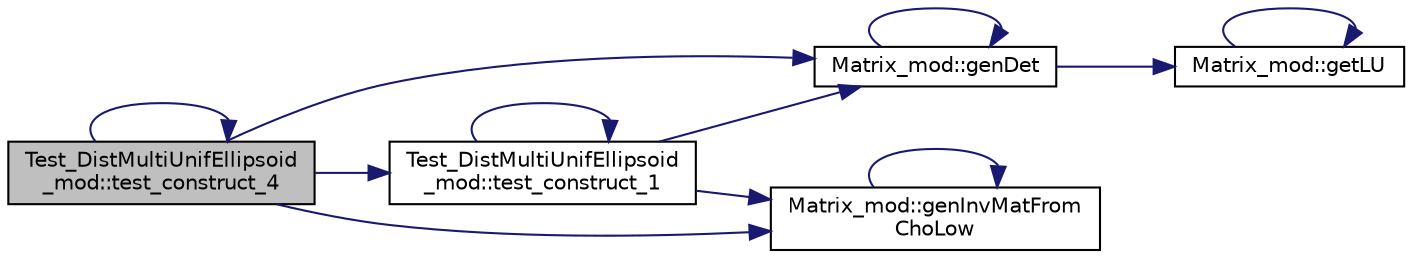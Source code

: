 digraph "Test_DistMultiUnifEllipsoid_mod::test_construct_4"
{
 // LATEX_PDF_SIZE
  edge [fontname="Helvetica",fontsize="10",labelfontname="Helvetica",labelfontsize="10"];
  node [fontname="Helvetica",fontsize="10",shape=record];
  rankdir="LR";
  Node1 [label="Test_DistMultiUnifEllipsoid\l_mod::test_construct_4",height=0.2,width=0.4,color="black", fillcolor="grey75", style="filled", fontcolor="black",tooltip="Test the construction of an ellipsoidal MVU distribution with the input argument ndim and Mean and Re..."];
  Node1 -> Node2 [color="midnightblue",fontsize="10",style="solid",fontname="Helvetica"];
  Node2 [label="Matrix_mod::genDet",height=0.2,width=0.4,color="black", fillcolor="white", style="filled",URL="$namespaceMatrix__mod.html#ab4337db6f2d5ea89918b3790725f5030",tooltip="Return the determinant of a given the square matrix of shape (ndim,ndim) via LU factorization."];
  Node2 -> Node2 [color="midnightblue",fontsize="10",style="solid",fontname="Helvetica"];
  Node2 -> Node3 [color="midnightblue",fontsize="10",style="solid",fontname="Helvetica"];
  Node3 [label="Matrix_mod::getLU",height=0.2,width=0.4,color="black", fillcolor="white", style="filled",URL="$namespaceMatrix__mod.html#a9a49998b46ee8253af18b1872bdcd503",tooltip="Return the LU decomposition of the input matrix MatrixLU(nd,nd)."];
  Node3 -> Node3 [color="midnightblue",fontsize="10",style="solid",fontname="Helvetica"];
  Node1 -> Node4 [color="midnightblue",fontsize="10",style="solid",fontname="Helvetica"];
  Node4 [label="Matrix_mod::genInvMatFrom\lChoLow",height=0.2,width=0.4,color="black", fillcolor="white", style="filled",URL="$namespaceMatrix__mod.html#a9d5274f6fbae77140a1857d6ef6ee5a3",tooltip="Generate the inverse matrix of a symmetric-positive-definite matrix, whose Cholesky Lower triangle is..."];
  Node4 -> Node4 [color="midnightblue",fontsize="10",style="solid",fontname="Helvetica"];
  Node1 -> Node5 [color="midnightblue",fontsize="10",style="solid",fontname="Helvetica"];
  Node5 [label="Test_DistMultiUnifEllipsoid\l_mod::test_construct_1",height=0.2,width=0.4,color="black", fillcolor="white", style="filled",URL="$namespaceTest__DistMultiUnifEllipsoid__mod.html#a9fbb1ff5462e71984a8c67385330ac02",tooltip="Test the construction of an ellipsoidal MVU distribution with minimal input argument (ndim)."];
  Node5 -> Node2 [color="midnightblue",fontsize="10",style="solid",fontname="Helvetica"];
  Node5 -> Node4 [color="midnightblue",fontsize="10",style="solid",fontname="Helvetica"];
  Node5 -> Node5 [color="midnightblue",fontsize="10",style="solid",fontname="Helvetica"];
  Node1 -> Node1 [color="midnightblue",fontsize="10",style="solid",fontname="Helvetica"];
}
